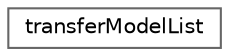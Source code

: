 digraph "Graphical Class Hierarchy"
{
 // LATEX_PDF_SIZE
  bgcolor="transparent";
  edge [fontname=Helvetica,fontsize=10,labelfontname=Helvetica,labelfontsize=10];
  node [fontname=Helvetica,fontsize=10,shape=box,height=0.2,width=0.4];
  rankdir="LR";
  Node0 [id="Node000000",label="transferModelList",height=0.2,width=0.4,color="grey40", fillcolor="white", style="filled",URL="$classFoam_1_1transferModelList.html",tooltip="List container for film transfer models."];
}
